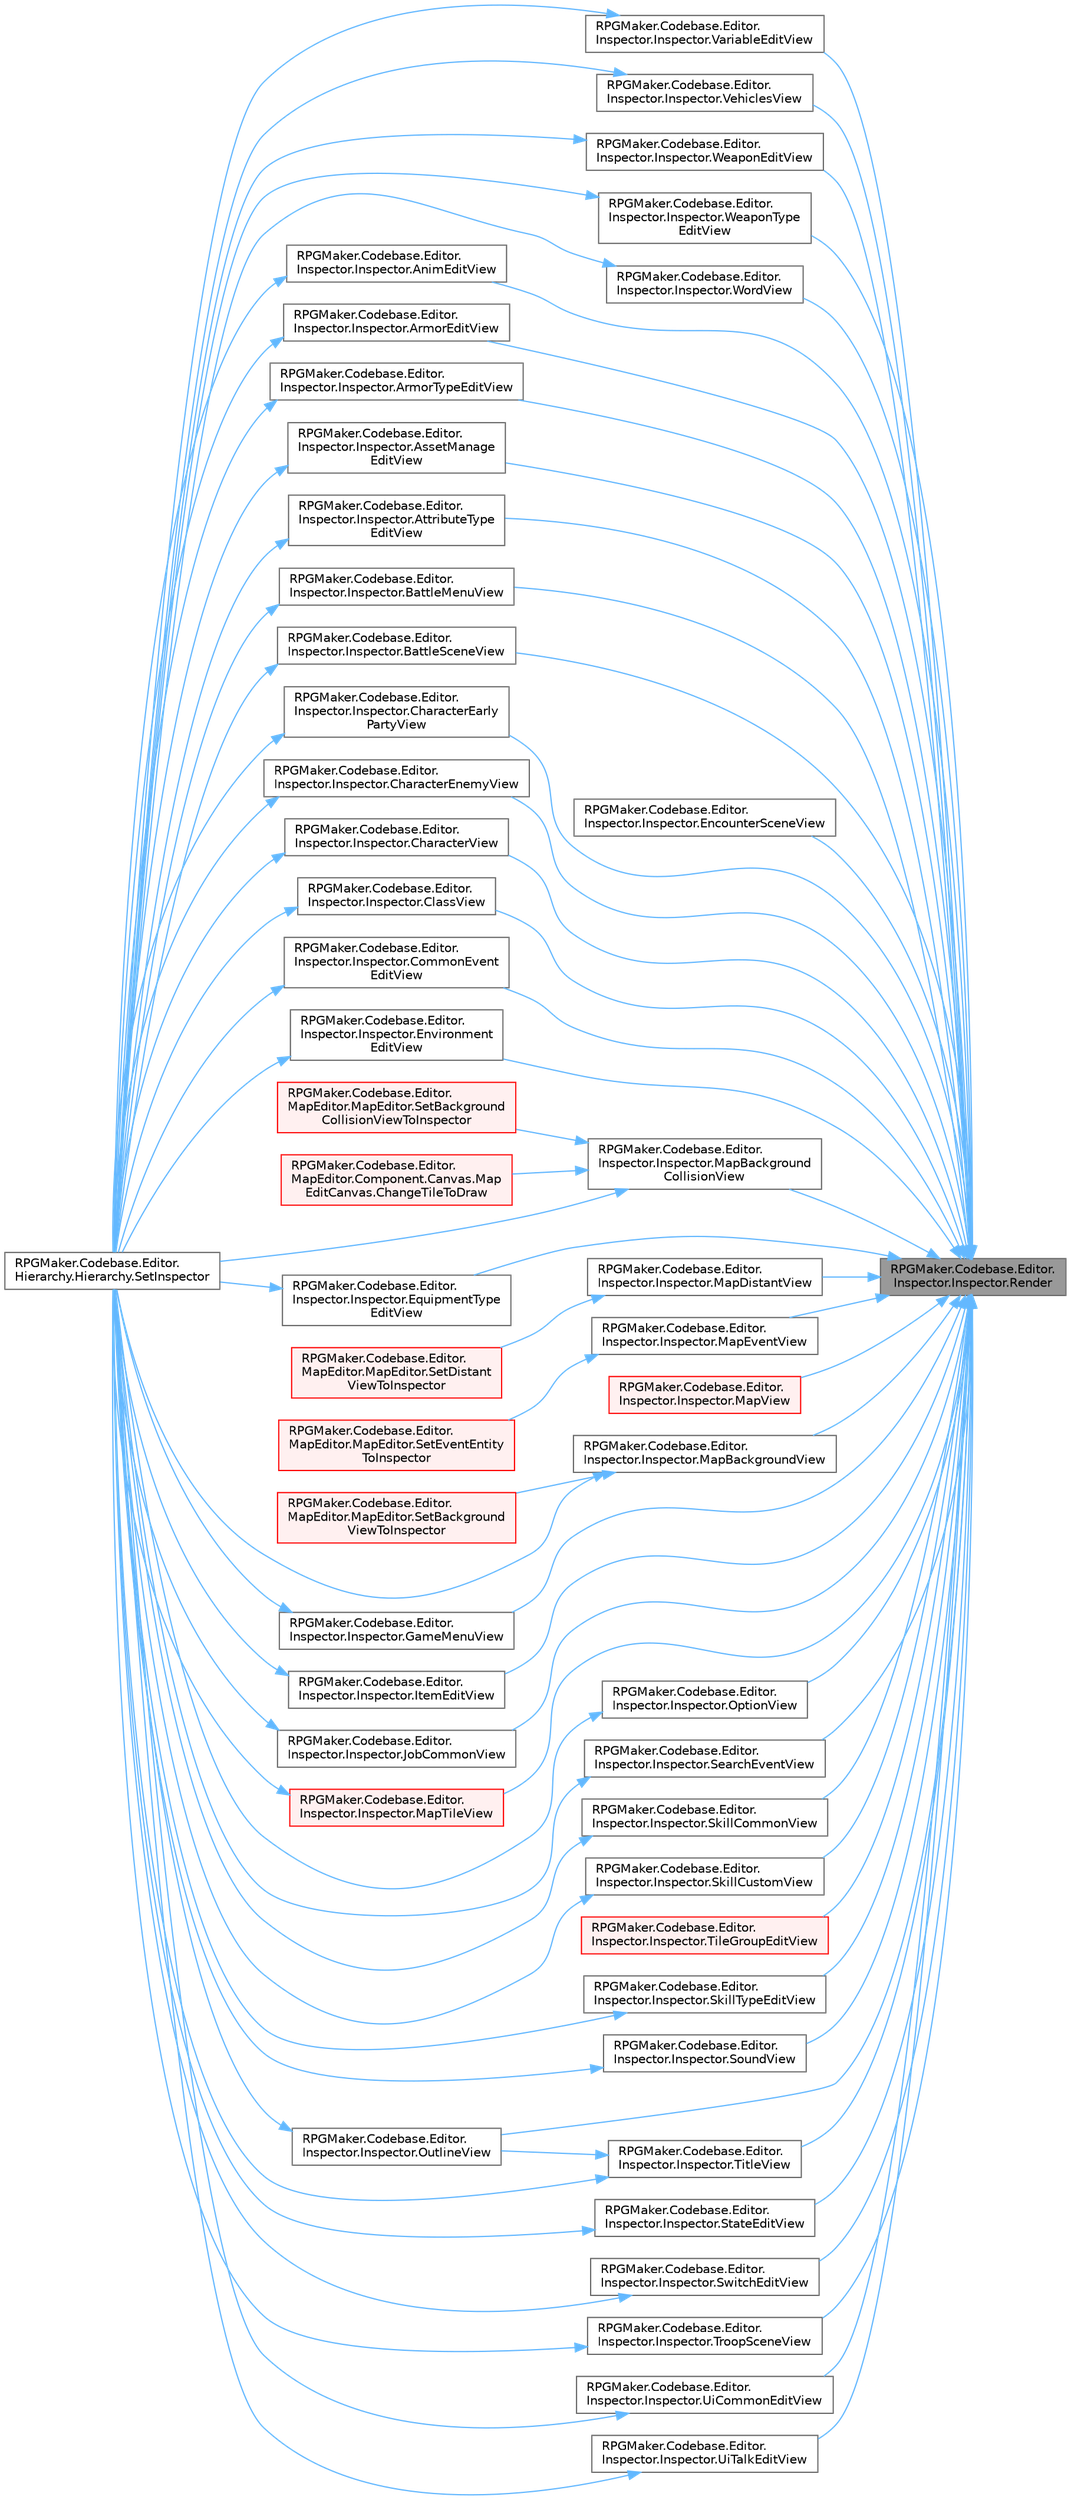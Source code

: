 digraph "RPGMaker.Codebase.Editor.Inspector.Inspector.Render"
{
 // LATEX_PDF_SIZE
  bgcolor="transparent";
  edge [fontname=Helvetica,fontsize=10,labelfontname=Helvetica,labelfontsize=10];
  node [fontname=Helvetica,fontsize=10,shape=box,height=0.2,width=0.4];
  rankdir="RL";
  Node1 [id="Node000001",label="RPGMaker.Codebase.Editor.\lInspector.Inspector.Render",height=0.2,width=0.4,color="gray40", fillcolor="grey60", style="filled", fontcolor="black",tooltip="😁 描画"];
  Node1 -> Node2 [id="edge1_Node000001_Node000002",dir="back",color="steelblue1",style="solid",tooltip=" "];
  Node2 [id="Node000002",label="RPGMaker.Codebase.Editor.\lInspector.Inspector.AnimEditView",height=0.2,width=0.4,color="grey40", fillcolor="white", style="filled",URL="$d4/da1/class_r_p_g_maker_1_1_codebase_1_1_editor_1_1_inspector_1_1_inspector.html#a509803d12ea708cd6c392a1a0dde5493",tooltip="😁 動画編集ビュー"];
  Node2 -> Node3 [id="edge2_Node000002_Node000003",dir="back",color="steelblue1",style="solid",tooltip=" "];
  Node3 [id="Node000003",label="RPGMaker.Codebase.Editor.\lHierarchy.Hierarchy.SetInspector",height=0.2,width=0.4,color="grey40", fillcolor="white", style="filled",URL="$de/ddc/class_r_p_g_maker_1_1_codebase_1_1_editor_1_1_hierarchy_1_1_hierarchy.html#a2b194448f5fcca77e60d5bc10f9ddbb7",tooltip="😁 最後に開いていたインスペクターを開く"];
  Node1 -> Node4 [id="edge3_Node000001_Node000004",dir="back",color="steelblue1",style="solid",tooltip=" "];
  Node4 [id="Node000004",label="RPGMaker.Codebase.Editor.\lInspector.Inspector.ArmorEditView",height=0.2,width=0.4,color="grey40", fillcolor="white", style="filled",URL="$d4/da1/class_r_p_g_maker_1_1_codebase_1_1_editor_1_1_inspector_1_1_inspector.html#a3ab6da823fe2ed13d304daeb3821272e",tooltip="😁 防具編集ビュー"];
  Node4 -> Node3 [id="edge4_Node000004_Node000003",dir="back",color="steelblue1",style="solid",tooltip=" "];
  Node1 -> Node5 [id="edge5_Node000001_Node000005",dir="back",color="steelblue1",style="solid",tooltip=" "];
  Node5 [id="Node000005",label="RPGMaker.Codebase.Editor.\lInspector.Inspector.ArmorTypeEditView",height=0.2,width=0.4,color="grey40", fillcolor="white", style="filled",URL="$d4/da1/class_r_p_g_maker_1_1_codebase_1_1_editor_1_1_inspector_1_1_inspector.html#a48e3099e97f4696aaeb5e5cdaba5f8c1",tooltip="😁 防具型編集ビュー"];
  Node5 -> Node3 [id="edge6_Node000005_Node000003",dir="back",color="steelblue1",style="solid",tooltip=" "];
  Node1 -> Node6 [id="edge7_Node000001_Node000006",dir="back",color="steelblue1",style="solid",tooltip=" "];
  Node6 [id="Node000006",label="RPGMaker.Codebase.Editor.\lInspector.Inspector.AssetManage\lEditView",height=0.2,width=0.4,color="grey40", fillcolor="white", style="filled",URL="$d4/da1/class_r_p_g_maker_1_1_codebase_1_1_editor_1_1_inspector_1_1_inspector.html#a3a2ca73d4466015025f73e5b556e588e",tooltip="😁 素材管理用インスペクタ"];
  Node6 -> Node3 [id="edge8_Node000006_Node000003",dir="back",color="steelblue1",style="solid",tooltip=" "];
  Node1 -> Node7 [id="edge9_Node000001_Node000007",dir="back",color="steelblue1",style="solid",tooltip=" "];
  Node7 [id="Node000007",label="RPGMaker.Codebase.Editor.\lInspector.Inspector.AttributeType\lEditView",height=0.2,width=0.4,color="grey40", fillcolor="white", style="filled",URL="$d4/da1/class_r_p_g_maker_1_1_codebase_1_1_editor_1_1_inspector_1_1_inspector.html#ad119e4b0ee364df256e45dfa17c20535",tooltip="😁 属性型編集ビュー"];
  Node7 -> Node3 [id="edge10_Node000007_Node000003",dir="back",color="steelblue1",style="solid",tooltip=" "];
  Node1 -> Node8 [id="edge11_Node000001_Node000008",dir="back",color="steelblue1",style="solid",tooltip=" "];
  Node8 [id="Node000008",label="RPGMaker.Codebase.Editor.\lInspector.Inspector.BattleMenuView",height=0.2,width=0.4,color="grey40", fillcolor="white", style="filled",URL="$d4/da1/class_r_p_g_maker_1_1_codebase_1_1_editor_1_1_inspector_1_1_inspector.html#a614232ed0deee9693f69585b9ae0bdc9",tooltip="😁 バトルメニュー"];
  Node8 -> Node3 [id="edge12_Node000008_Node000003",dir="back",color="steelblue1",style="solid",tooltip=" "];
  Node1 -> Node9 [id="edge13_Node000001_Node000009",dir="back",color="steelblue1",style="solid",tooltip=" "];
  Node9 [id="Node000009",label="RPGMaker.Codebase.Editor.\lInspector.Inspector.BattleSceneView",height=0.2,width=0.4,color="grey40", fillcolor="white", style="filled",URL="$d4/da1/class_r_p_g_maker_1_1_codebase_1_1_editor_1_1_inspector_1_1_inspector.html#a9cd78dfdb945bfe89d338a3367b1fc7e",tooltip="😁 戦闘シーン・ビュー"];
  Node9 -> Node3 [id="edge14_Node000009_Node000003",dir="back",color="steelblue1",style="solid",tooltip=" "];
  Node1 -> Node10 [id="edge15_Node000001_Node000010",dir="back",color="steelblue1",style="solid",tooltip=" "];
  Node10 [id="Node000010",label="RPGMaker.Codebase.Editor.\lInspector.Inspector.CharacterEarly\lPartyView",height=0.2,width=0.4,color="grey40", fillcolor="white", style="filled",URL="$d4/da1/class_r_p_g_maker_1_1_codebase_1_1_editor_1_1_inspector_1_1_inspector.html#a674e5f21041202fac0f21cc694ca2924",tooltip="😁 キャラクター設定"];
  Node10 -> Node3 [id="edge16_Node000010_Node000003",dir="back",color="steelblue1",style="solid",tooltip=" "];
  Node1 -> Node11 [id="edge17_Node000001_Node000011",dir="back",color="steelblue1",style="solid",tooltip=" "];
  Node11 [id="Node000011",label="RPGMaker.Codebase.Editor.\lInspector.Inspector.CharacterEnemyView",height=0.2,width=0.4,color="grey40", fillcolor="white", style="filled",URL="$d4/da1/class_r_p_g_maker_1_1_codebase_1_1_editor_1_1_inspector_1_1_inspector.html#abe6773ee3ac1429960c888d7eace595c",tooltip="😁 キャラクター列挙ビュー"];
  Node11 -> Node3 [id="edge18_Node000011_Node000003",dir="back",color="steelblue1",style="solid",tooltip=" "];
  Node1 -> Node12 [id="edge19_Node000001_Node000012",dir="back",color="steelblue1",style="solid",tooltip=" "];
  Node12 [id="Node000012",label="RPGMaker.Codebase.Editor.\lInspector.Inspector.CharacterView",height=0.2,width=0.4,color="grey40", fillcolor="white", style="filled",URL="$d4/da1/class_r_p_g_maker_1_1_codebase_1_1_editor_1_1_inspector_1_1_inspector.html#ab0c973bd9418bebe67bb5d9d559c604d",tooltip="😁 キャラクター・ビュー"];
  Node12 -> Node3 [id="edge20_Node000012_Node000003",dir="back",color="steelblue1",style="solid",tooltip=" "];
  Node1 -> Node13 [id="edge21_Node000001_Node000013",dir="back",color="steelblue1",style="solid",tooltip=" "];
  Node13 [id="Node000013",label="RPGMaker.Codebase.Editor.\lInspector.Inspector.ClassView",height=0.2,width=0.4,color="grey40", fillcolor="white", style="filled",URL="$d4/da1/class_r_p_g_maker_1_1_codebase_1_1_editor_1_1_inspector_1_1_inspector.html#a39e069a894e537a7300f11ff97681473",tooltip="😁 職業部分"];
  Node13 -> Node3 [id="edge22_Node000013_Node000003",dir="back",color="steelblue1",style="solid",tooltip=" "];
  Node1 -> Node14 [id="edge23_Node000001_Node000014",dir="back",color="steelblue1",style="solid",tooltip=" "];
  Node14 [id="Node000014",label="RPGMaker.Codebase.Editor.\lInspector.Inspector.CommonEvent\lEditView",height=0.2,width=0.4,color="grey40", fillcolor="white", style="filled",URL="$d4/da1/class_r_p_g_maker_1_1_codebase_1_1_editor_1_1_inspector_1_1_inspector.html#a53ede864b0bdaa9e029c363cf66bbd6e",tooltip="😁 コモンイベント用のインスペクタ"];
  Node14 -> Node3 [id="edge24_Node000014_Node000003",dir="back",color="steelblue1",style="solid",tooltip=" "];
  Node1 -> Node15 [id="edge25_Node000001_Node000015",dir="back",color="steelblue1",style="solid",tooltip=" "];
  Node15 [id="Node000015",label="RPGMaker.Codebase.Editor.\lInspector.Inspector.EncounterSceneView",height=0.2,width=0.4,color="grey40", fillcolor="white", style="filled",URL="$d4/da1/class_r_p_g_maker_1_1_codebase_1_1_editor_1_1_inspector_1_1_inspector.html#a4d9256bf47856e3254cbac0b0372e802",tooltip="😁 遭遇シーン・ビュー"];
  Node1 -> Node16 [id="edge26_Node000001_Node000016",dir="back",color="steelblue1",style="solid",tooltip=" "];
  Node16 [id="Node000016",label="RPGMaker.Codebase.Editor.\lInspector.Inspector.Environment\lEditView",height=0.2,width=0.4,color="grey40", fillcolor="white", style="filled",URL="$d4/da1/class_r_p_g_maker_1_1_codebase_1_1_editor_1_1_inspector_1_1_inspector.html#a3226aea43fe60632748eefeff09bea7d",tooltip="😁 環境編集ビュー"];
  Node16 -> Node3 [id="edge27_Node000016_Node000003",dir="back",color="steelblue1",style="solid",tooltip=" "];
  Node1 -> Node17 [id="edge28_Node000001_Node000017",dir="back",color="steelblue1",style="solid",tooltip=" "];
  Node17 [id="Node000017",label="RPGMaker.Codebase.Editor.\lInspector.Inspector.EquipmentType\lEditView",height=0.2,width=0.4,color="grey40", fillcolor="white", style="filled",URL="$d4/da1/class_r_p_g_maker_1_1_codebase_1_1_editor_1_1_inspector_1_1_inspector.html#ad5b34605a494b767d65d00596ea46786",tooltip="😁 装備型編集ビュー"];
  Node17 -> Node3 [id="edge29_Node000017_Node000003",dir="back",color="steelblue1",style="solid",tooltip=" "];
  Node1 -> Node18 [id="edge30_Node000001_Node000018",dir="back",color="steelblue1",style="solid",tooltip=" "];
  Node18 [id="Node000018",label="RPGMaker.Codebase.Editor.\lInspector.Inspector.GameMenuView",height=0.2,width=0.4,color="grey40", fillcolor="white", style="filled",URL="$d4/da1/class_r_p_g_maker_1_1_codebase_1_1_editor_1_1_inspector_1_1_inspector.html#aed71cbec830a9f786fbce9910e258aef",tooltip="😁 ゲームメニュー"];
  Node18 -> Node3 [id="edge31_Node000018_Node000003",dir="back",color="steelblue1",style="solid",tooltip=" "];
  Node1 -> Node19 [id="edge32_Node000001_Node000019",dir="back",color="steelblue1",style="solid",tooltip=" "];
  Node19 [id="Node000019",label="RPGMaker.Codebase.Editor.\lInspector.Inspector.ItemEditView",height=0.2,width=0.4,color="grey40", fillcolor="white", style="filled",URL="$d4/da1/class_r_p_g_maker_1_1_codebase_1_1_editor_1_1_inspector_1_1_inspector.html#abf699456b753a8469c5950ed2ff3e7e1",tooltip="😁 アイテム編集ビュー"];
  Node19 -> Node3 [id="edge33_Node000019_Node000003",dir="back",color="steelblue1",style="solid",tooltip=" "];
  Node1 -> Node20 [id="edge34_Node000001_Node000020",dir="back",color="steelblue1",style="solid",tooltip=" "];
  Node20 [id="Node000020",label="RPGMaker.Codebase.Editor.\lInspector.Inspector.JobCommonView",height=0.2,width=0.4,color="grey40", fillcolor="white", style="filled",URL="$d4/da1/class_r_p_g_maker_1_1_codebase_1_1_editor_1_1_inspector_1_1_inspector.html#a17ebba7595d8a8226121c245e2f61b62",tooltip="😁 ダメージ計算"];
  Node20 -> Node3 [id="edge35_Node000020_Node000003",dir="back",color="steelblue1",style="solid",tooltip=" "];
  Node1 -> Node21 [id="edge36_Node000001_Node000021",dir="back",color="steelblue1",style="solid",tooltip=" "];
  Node21 [id="Node000021",label="RPGMaker.Codebase.Editor.\lInspector.Inspector.MapBackground\lCollisionView",height=0.2,width=0.4,color="grey40", fillcolor="white", style="filled",URL="$d4/da1/class_r_p_g_maker_1_1_codebase_1_1_editor_1_1_inspector_1_1_inspector.html#a201bbd9dc0211f67f49c82853e7ee361",tooltip="😁 マップ背景折り畳みビュー"];
  Node21 -> Node22 [id="edge37_Node000021_Node000022",dir="back",color="steelblue1",style="solid",tooltip=" "];
  Node22 [id="Node000022",label="RPGMaker.Codebase.Editor.\lMapEditor.Component.Canvas.Map\lEditCanvas.ChangeTileToDraw",height=0.2,width=0.4,color="red", fillcolor="#FFF0F0", style="filled",URL="$d9/df5/class_r_p_g_maker_1_1_codebase_1_1_editor_1_1_map_editor_1_1_component_1_1_canvas_1_1_map_edit_canvas.html#aedcf06463eef42945c47ca555e1a8a58",tooltip="描画タイルを変更"];
  Node21 -> Node41 [id="edge38_Node000021_Node000041",dir="back",color="steelblue1",style="solid",tooltip=" "];
  Node41 [id="Node000041",label="RPGMaker.Codebase.Editor.\lMapEditor.MapEditor.SetBackground\lCollisionViewToInspector",height=0.2,width=0.4,color="red", fillcolor="#FFF0F0", style="filled",URL="$d1/d2d/class_r_p_g_maker_1_1_codebase_1_1_editor_1_1_map_editor_1_1_map_editor.html#ac9b0bcc9a3fe3c99910c546d9a054456",tooltip="インスペクターに背景を表示"];
  Node21 -> Node3 [id="edge39_Node000021_Node000003",dir="back",color="steelblue1",style="solid",tooltip=" "];
  Node1 -> Node43 [id="edge40_Node000001_Node000043",dir="back",color="steelblue1",style="solid",tooltip=" "];
  Node43 [id="Node000043",label="RPGMaker.Codebase.Editor.\lInspector.Inspector.MapBackgroundView",height=0.2,width=0.4,color="grey40", fillcolor="white", style="filled",URL="$d4/da1/class_r_p_g_maker_1_1_codebase_1_1_editor_1_1_inspector_1_1_inspector.html#a621412cc59b6ebaa5359b2b76d0f6864",tooltip="😁 背景"];
  Node43 -> Node44 [id="edge41_Node000043_Node000044",dir="back",color="steelblue1",style="solid",tooltip=" "];
  Node44 [id="Node000044",label="RPGMaker.Codebase.Editor.\lMapEditor.MapEditor.SetBackground\lViewToInspector",height=0.2,width=0.4,color="red", fillcolor="#FFF0F0", style="filled",URL="$d1/d2d/class_r_p_g_maker_1_1_codebase_1_1_editor_1_1_map_editor_1_1_map_editor.html#a2c6167e377aba78a5305318f726925a9",tooltip="インスペクターに背景を表示"];
  Node43 -> Node3 [id="edge42_Node000043_Node000003",dir="back",color="steelblue1",style="solid",tooltip=" "];
  Node1 -> Node54 [id="edge43_Node000001_Node000054",dir="back",color="steelblue1",style="solid",tooltip=" "];
  Node54 [id="Node000054",label="RPGMaker.Codebase.Editor.\lInspector.Inspector.MapDistantView",height=0.2,width=0.4,color="grey40", fillcolor="white", style="filled",URL="$d4/da1/class_r_p_g_maker_1_1_codebase_1_1_editor_1_1_inspector_1_1_inspector.html#aed9d807460f34277c7b312c61b9bbb70",tooltip="😁 遠景"];
  Node54 -> Node55 [id="edge44_Node000054_Node000055",dir="back",color="steelblue1",style="solid",tooltip=" "];
  Node55 [id="Node000055",label="RPGMaker.Codebase.Editor.\lMapEditor.MapEditor.SetDistant\lViewToInspector",height=0.2,width=0.4,color="red", fillcolor="#FFF0F0", style="filled",URL="$d1/d2d/class_r_p_g_maker_1_1_codebase_1_1_editor_1_1_map_editor_1_1_map_editor.html#a3c6c9dc5448f8dbeadda55ad45c27c83",tooltip="インスペクターに遠景を表示"];
  Node1 -> Node64 [id="edge45_Node000001_Node000064",dir="back",color="steelblue1",style="solid",tooltip=" "];
  Node64 [id="Node000064",label="RPGMaker.Codebase.Editor.\lInspector.Inspector.MapEventView",height=0.2,width=0.4,color="grey40", fillcolor="white", style="filled",URL="$d4/da1/class_r_p_g_maker_1_1_codebase_1_1_editor_1_1_inspector_1_1_inspector.html#aad26b0f997bcd7d0aafe246f7eaa9e53",tooltip="😁 マップ・イベント・ビュー"];
  Node64 -> Node65 [id="edge46_Node000064_Node000065",dir="back",color="steelblue1",style="solid",tooltip=" "];
  Node65 [id="Node000065",label="RPGMaker.Codebase.Editor.\lMapEditor.MapEditor.SetEventEntity\lToInspector",height=0.2,width=0.4,color="red", fillcolor="#FFF0F0", style="filled",URL="$d1/d2d/class_r_p_g_maker_1_1_codebase_1_1_editor_1_1_map_editor_1_1_map_editor.html#a23a1ba9b650a88130a6ad3e9ab868842",tooltip="インスペクターにイベントを表示"];
  Node1 -> Node113 [id="edge47_Node000001_Node000113",dir="back",color="steelblue1",style="solid",tooltip=" "];
  Node113 [id="Node000113",label="RPGMaker.Codebase.Editor.\lInspector.Inspector.MapTileView",height=0.2,width=0.4,color="red", fillcolor="#FFF0F0", style="filled",URL="$d4/da1/class_r_p_g_maker_1_1_codebase_1_1_editor_1_1_inspector_1_1_inspector.html#affc84a7f07d5d889984772344956bbca",tooltip="😁 マップ・タイル・ビュー"];
  Node113 -> Node3 [id="edge48_Node000113_Node000003",dir="back",color="steelblue1",style="solid",tooltip=" "];
  Node1 -> Node123 [id="edge49_Node000001_Node000123",dir="back",color="steelblue1",style="solid",tooltip=" "];
  Node123 [id="Node000123",label="RPGMaker.Codebase.Editor.\lInspector.Inspector.MapView",height=0.2,width=0.4,color="red", fillcolor="#FFF0F0", style="filled",URL="$d4/da1/class_r_p_g_maker_1_1_codebase_1_1_editor_1_1_inspector_1_1_inspector.html#a8005f4e28e0c9d46a665d6a5e98b38c2",tooltip="😁 マップ"];
  Node1 -> Node127 [id="edge50_Node000001_Node000127",dir="back",color="steelblue1",style="solid",tooltip=" "];
  Node127 [id="Node000127",label="RPGMaker.Codebase.Editor.\lInspector.Inspector.OptionView",height=0.2,width=0.4,color="grey40", fillcolor="white", style="filled",URL="$d4/da1/class_r_p_g_maker_1_1_codebase_1_1_editor_1_1_inspector_1_1_inspector.html#a68036c14ae72854d61da340e9e96583c",tooltip="😁 オプション・ビュー"];
  Node127 -> Node3 [id="edge51_Node000127_Node000003",dir="back",color="steelblue1",style="solid",tooltip=" "];
  Node1 -> Node128 [id="edge52_Node000001_Node000128",dir="back",color="steelblue1",style="solid",tooltip=" "];
  Node128 [id="Node000128",label="RPGMaker.Codebase.Editor.\lInspector.Inspector.OutlineView",height=0.2,width=0.4,color="grey40", fillcolor="white", style="filled",URL="$d4/da1/class_r_p_g_maker_1_1_codebase_1_1_editor_1_1_inspector_1_1_inspector.html#a21d75e9e3be7dcb4380a198daa9d2409",tooltip="😁 アウトライン"];
  Node128 -> Node3 [id="edge53_Node000128_Node000003",dir="back",color="steelblue1",style="solid",tooltip=" "];
  Node1 -> Node129 [id="edge54_Node000001_Node000129",dir="back",color="steelblue1",style="solid",tooltip=" "];
  Node129 [id="Node000129",label="RPGMaker.Codebase.Editor.\lInspector.Inspector.SearchEventView",height=0.2,width=0.4,color="grey40", fillcolor="white", style="filled",URL="$d4/da1/class_r_p_g_maker_1_1_codebase_1_1_editor_1_1_inspector_1_1_inspector.html#a5d8b8792e24906fbae105d5379abbd77",tooltip="😁 検索イベント・ビュー"];
  Node129 -> Node3 [id="edge55_Node000129_Node000003",dir="back",color="steelblue1",style="solid",tooltip=" "];
  Node1 -> Node130 [id="edge56_Node000001_Node000130",dir="back",color="steelblue1",style="solid",tooltip=" "];
  Node130 [id="Node000130",label="RPGMaker.Codebase.Editor.\lInspector.Inspector.SkillCommonView",height=0.2,width=0.4,color="grey40", fillcolor="white", style="filled",URL="$d4/da1/class_r_p_g_maker_1_1_codebase_1_1_editor_1_1_inspector_1_1_inspector.html#ac8da7bd7a93e67fac7122aea59281522",tooltip="😁 スキル共通ビュー"];
  Node130 -> Node3 [id="edge57_Node000130_Node000003",dir="back",color="steelblue1",style="solid",tooltip=" "];
  Node1 -> Node131 [id="edge58_Node000001_Node000131",dir="back",color="steelblue1",style="solid",tooltip=" "];
  Node131 [id="Node000131",label="RPGMaker.Codebase.Editor.\lInspector.Inspector.SkillCustomView",height=0.2,width=0.4,color="grey40", fillcolor="white", style="filled",URL="$d4/da1/class_r_p_g_maker_1_1_codebase_1_1_editor_1_1_inspector_1_1_inspector.html#a5f54a55b7fa66d9c1b9aafaad7fc1e7c",tooltip="😁 スキル・カスタム・ビュー"];
  Node131 -> Node3 [id="edge59_Node000131_Node000003",dir="back",color="steelblue1",style="solid",tooltip=" "];
  Node1 -> Node132 [id="edge60_Node000001_Node000132",dir="back",color="steelblue1",style="solid",tooltip=" "];
  Node132 [id="Node000132",label="RPGMaker.Codebase.Editor.\lInspector.Inspector.SkillTypeEditView",height=0.2,width=0.4,color="grey40", fillcolor="white", style="filled",URL="$d4/da1/class_r_p_g_maker_1_1_codebase_1_1_editor_1_1_inspector_1_1_inspector.html#ada38cf9f60055e2f4384dde55d8bfa2a",tooltip="😁 スキル型編集ビュー"];
  Node132 -> Node3 [id="edge61_Node000132_Node000003",dir="back",color="steelblue1",style="solid",tooltip=" "];
  Node1 -> Node133 [id="edge62_Node000001_Node000133",dir="back",color="steelblue1",style="solid",tooltip=" "];
  Node133 [id="Node000133",label="RPGMaker.Codebase.Editor.\lInspector.Inspector.SoundView",height=0.2,width=0.4,color="grey40", fillcolor="white", style="filled",URL="$d4/da1/class_r_p_g_maker_1_1_codebase_1_1_editor_1_1_inspector_1_1_inspector.html#a9515668d18b61ddd4c19f6c6b79067c8",tooltip="😁 音ビュー"];
  Node133 -> Node3 [id="edge63_Node000133_Node000003",dir="back",color="steelblue1",style="solid",tooltip=" "];
  Node1 -> Node134 [id="edge64_Node000001_Node000134",dir="back",color="steelblue1",style="solid",tooltip=" "];
  Node134 [id="Node000134",label="RPGMaker.Codebase.Editor.\lInspector.Inspector.StateEditView",height=0.2,width=0.4,color="grey40", fillcolor="white", style="filled",URL="$d4/da1/class_r_p_g_maker_1_1_codebase_1_1_editor_1_1_inspector_1_1_inspector.html#ae2ca5f04daa47a9d4943b8ef090ae384",tooltip="😁 状態編集ビュー"];
  Node134 -> Node3 [id="edge65_Node000134_Node000003",dir="back",color="steelblue1",style="solid",tooltip=" "];
  Node1 -> Node135 [id="edge66_Node000001_Node000135",dir="back",color="steelblue1",style="solid",tooltip=" "];
  Node135 [id="Node000135",label="RPGMaker.Codebase.Editor.\lInspector.Inspector.SwitchEditView",height=0.2,width=0.4,color="grey40", fillcolor="white", style="filled",URL="$d4/da1/class_r_p_g_maker_1_1_codebase_1_1_editor_1_1_inspector_1_1_inspector.html#a52defc8e690a5852df045ff1faf60276",tooltip="😁 スイッチ編集ビュー"];
  Node135 -> Node3 [id="edge67_Node000135_Node000003",dir="back",color="steelblue1",style="solid",tooltip=" "];
  Node1 -> Node136 [id="edge68_Node000001_Node000136",dir="back",color="steelblue1",style="solid",tooltip=" "];
  Node136 [id="Node000136",label="RPGMaker.Codebase.Editor.\lInspector.Inspector.TileGroupEditView",height=0.2,width=0.4,color="red", fillcolor="#FFF0F0", style="filled",URL="$d4/da1/class_r_p_g_maker_1_1_codebase_1_1_editor_1_1_inspector_1_1_inspector.html#a64790b8a4b011bd3da4e804665d7eba1",tooltip="😁 タイルグループ"];
  Node1 -> Node137 [id="edge69_Node000001_Node000137",dir="back",color="steelblue1",style="solid",tooltip=" "];
  Node137 [id="Node000137",label="RPGMaker.Codebase.Editor.\lInspector.Inspector.TitleView",height=0.2,width=0.4,color="grey40", fillcolor="white", style="filled",URL="$d4/da1/class_r_p_g_maker_1_1_codebase_1_1_editor_1_1_inspector_1_1_inspector.html#a3ad433319bb7d6cc748598a2add29908",tooltip="😁 タイトル"];
  Node137 -> Node128 [id="edge70_Node000137_Node000128",dir="back",color="steelblue1",style="solid",tooltip=" "];
  Node137 -> Node3 [id="edge71_Node000137_Node000003",dir="back",color="steelblue1",style="solid",tooltip=" "];
  Node1 -> Node138 [id="edge72_Node000001_Node000138",dir="back",color="steelblue1",style="solid",tooltip=" "];
  Node138 [id="Node000138",label="RPGMaker.Codebase.Editor.\lInspector.Inspector.TroopSceneView",height=0.2,width=0.4,color="grey40", fillcolor="white", style="filled",URL="$d4/da1/class_r_p_g_maker_1_1_codebase_1_1_editor_1_1_inspector_1_1_inspector.html#a7c3ae500037c797033630d28f53e46d3",tooltip="😁 部隊シーン・ビュー"];
  Node138 -> Node3 [id="edge73_Node000138_Node000003",dir="back",color="steelblue1",style="solid",tooltip=" "];
  Node1 -> Node139 [id="edge74_Node000001_Node000139",dir="back",color="steelblue1",style="solid",tooltip=" "];
  Node139 [id="Node000139",label="RPGMaker.Codebase.Editor.\lInspector.Inspector.UiCommonEditView",height=0.2,width=0.4,color="grey40", fillcolor="white", style="filled",URL="$d4/da1/class_r_p_g_maker_1_1_codebase_1_1_editor_1_1_inspector_1_1_inspector.html#a4133308ecc27273f25b4616249bcb5d7",tooltip="😁 ユーザー・インターフェース共通編集ビュー"];
  Node139 -> Node3 [id="edge75_Node000139_Node000003",dir="back",color="steelblue1",style="solid",tooltip=" "];
  Node1 -> Node140 [id="edge76_Node000001_Node000140",dir="back",color="steelblue1",style="solid",tooltip=" "];
  Node140 [id="Node000140",label="RPGMaker.Codebase.Editor.\lInspector.Inspector.UiTalkEditView",height=0.2,width=0.4,color="grey40", fillcolor="white", style="filled",URL="$d4/da1/class_r_p_g_maker_1_1_codebase_1_1_editor_1_1_inspector_1_1_inspector.html#ac560a5c47f156b953d643cf9c3e5c42d",tooltip="😁 ユーザー・インターフェース会話編集ビュー"];
  Node140 -> Node3 [id="edge77_Node000140_Node000003",dir="back",color="steelblue1",style="solid",tooltip=" "];
  Node1 -> Node141 [id="edge78_Node000001_Node000141",dir="back",color="steelblue1",style="solid",tooltip=" "];
  Node141 [id="Node000141",label="RPGMaker.Codebase.Editor.\lInspector.Inspector.VariableEditView",height=0.2,width=0.4,color="grey40", fillcolor="white", style="filled",URL="$d4/da1/class_r_p_g_maker_1_1_codebase_1_1_editor_1_1_inspector_1_1_inspector.html#aaf5065a2c47e837ba4211a5f479f0eae",tooltip="😁 変数編集ビュー"];
  Node141 -> Node3 [id="edge79_Node000141_Node000003",dir="back",color="steelblue1",style="solid",tooltip=" "];
  Node1 -> Node142 [id="edge80_Node000001_Node000142",dir="back",color="steelblue1",style="solid",tooltip=" "];
  Node142 [id="Node000142",label="RPGMaker.Codebase.Editor.\lInspector.Inspector.VehiclesView",height=0.2,width=0.4,color="grey40", fillcolor="white", style="filled",URL="$d4/da1/class_r_p_g_maker_1_1_codebase_1_1_editor_1_1_inspector_1_1_inspector.html#a58651d0c88712171215802e2f8334eb2",tooltip="😁 乗り物部分"];
  Node142 -> Node3 [id="edge81_Node000142_Node000003",dir="back",color="steelblue1",style="solid",tooltip=" "];
  Node1 -> Node143 [id="edge82_Node000001_Node000143",dir="back",color="steelblue1",style="solid",tooltip=" "];
  Node143 [id="Node000143",label="RPGMaker.Codebase.Editor.\lInspector.Inspector.WeaponEditView",height=0.2,width=0.4,color="grey40", fillcolor="white", style="filled",URL="$d4/da1/class_r_p_g_maker_1_1_codebase_1_1_editor_1_1_inspector_1_1_inspector.html#a7e4f81564a268c6a7b0b3c53cd06790f",tooltip="😁 武器データ"];
  Node143 -> Node3 [id="edge83_Node000143_Node000003",dir="back",color="steelblue1",style="solid",tooltip=" "];
  Node1 -> Node144 [id="edge84_Node000001_Node000144",dir="back",color="steelblue1",style="solid",tooltip=" "];
  Node144 [id="Node000144",label="RPGMaker.Codebase.Editor.\lInspector.Inspector.WeaponType\lEditView",height=0.2,width=0.4,color="grey40", fillcolor="white", style="filled",URL="$d4/da1/class_r_p_g_maker_1_1_codebase_1_1_editor_1_1_inspector_1_1_inspector.html#a8909a426977639ad67fadca1b238dbfe",tooltip="😁 武器型編集ビュー"];
  Node144 -> Node3 [id="edge85_Node000144_Node000003",dir="back",color="steelblue1",style="solid",tooltip=" "];
  Node1 -> Node145 [id="edge86_Node000001_Node000145",dir="back",color="steelblue1",style="solid",tooltip=" "];
  Node145 [id="Node000145",label="RPGMaker.Codebase.Editor.\lInspector.Inspector.WordView",height=0.2,width=0.4,color="grey40", fillcolor="white", style="filled",URL="$d4/da1/class_r_p_g_maker_1_1_codebase_1_1_editor_1_1_inspector_1_1_inspector.html#af7f3ca698d689f682f838cb548c69514",tooltip="😁 用語"];
  Node145 -> Node3 [id="edge87_Node000145_Node000003",dir="back",color="steelblue1",style="solid",tooltip=" "];
}
